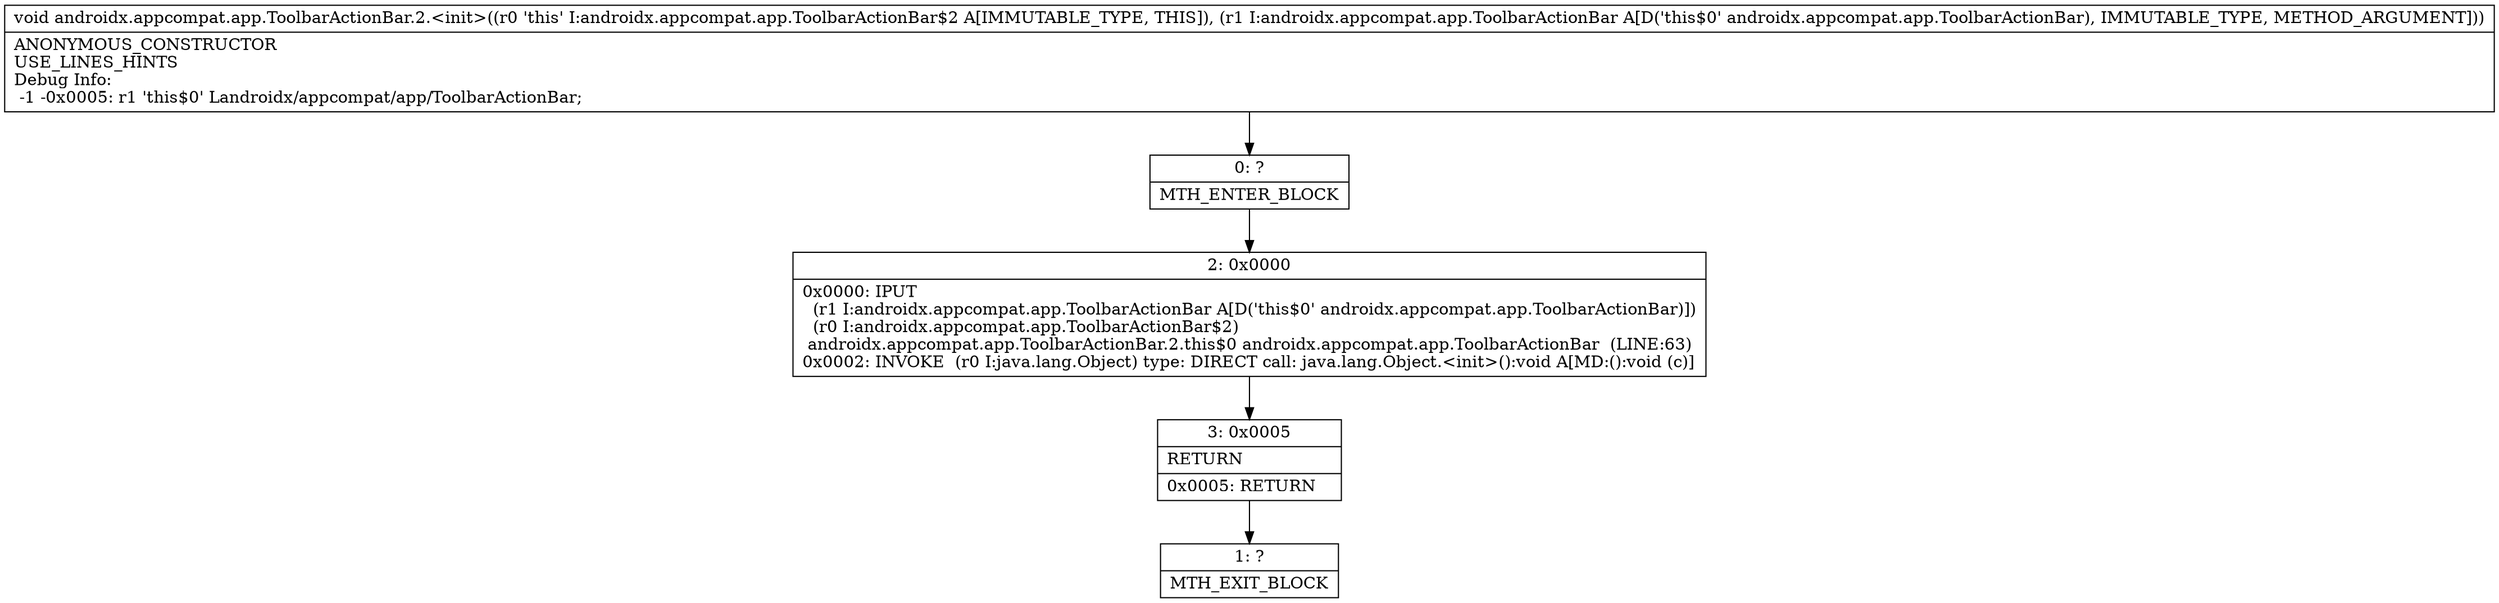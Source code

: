 digraph "CFG forandroidx.appcompat.app.ToolbarActionBar.2.\<init\>(Landroidx\/appcompat\/app\/ToolbarActionBar;)V" {
Node_0 [shape=record,label="{0\:\ ?|MTH_ENTER_BLOCK\l}"];
Node_2 [shape=record,label="{2\:\ 0x0000|0x0000: IPUT  \l  (r1 I:androidx.appcompat.app.ToolbarActionBar A[D('this$0' androidx.appcompat.app.ToolbarActionBar)])\l  (r0 I:androidx.appcompat.app.ToolbarActionBar$2)\l androidx.appcompat.app.ToolbarActionBar.2.this$0 androidx.appcompat.app.ToolbarActionBar  (LINE:63)\l0x0002: INVOKE  (r0 I:java.lang.Object) type: DIRECT call: java.lang.Object.\<init\>():void A[MD:():void (c)]\l}"];
Node_3 [shape=record,label="{3\:\ 0x0005|RETURN\l|0x0005: RETURN   \l}"];
Node_1 [shape=record,label="{1\:\ ?|MTH_EXIT_BLOCK\l}"];
MethodNode[shape=record,label="{void androidx.appcompat.app.ToolbarActionBar.2.\<init\>((r0 'this' I:androidx.appcompat.app.ToolbarActionBar$2 A[IMMUTABLE_TYPE, THIS]), (r1 I:androidx.appcompat.app.ToolbarActionBar A[D('this$0' androidx.appcompat.app.ToolbarActionBar), IMMUTABLE_TYPE, METHOD_ARGUMENT]))  | ANONYMOUS_CONSTRUCTOR\lUSE_LINES_HINTS\lDebug Info:\l  \-1 \-0x0005: r1 'this$0' Landroidx\/appcompat\/app\/ToolbarActionBar;\l}"];
MethodNode -> Node_0;Node_0 -> Node_2;
Node_2 -> Node_3;
Node_3 -> Node_1;
}

